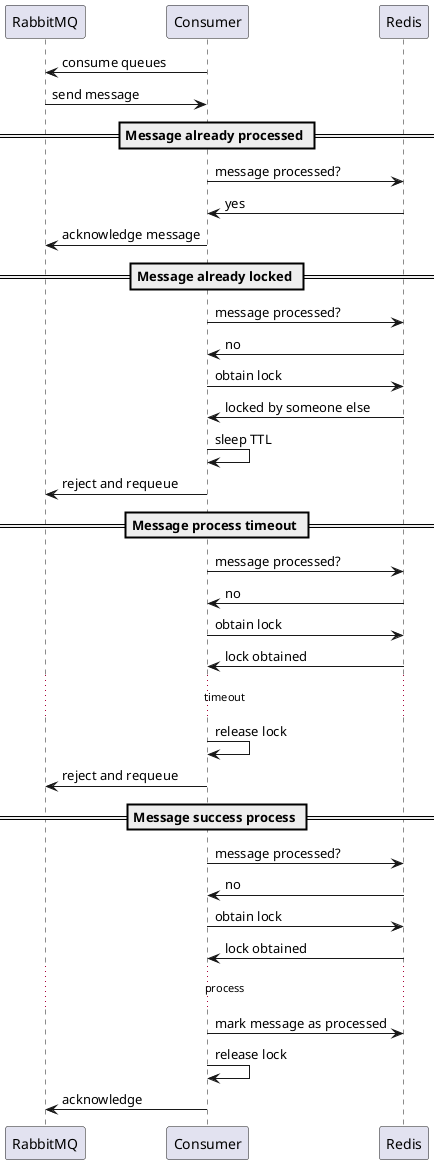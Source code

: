 @startuml
participant RabbitMQ

Consumer -> RabbitMQ: consume queues
RabbitMQ -> Consumer: send message
== Message already processed ==
Consumer -> Redis: message processed?
Redis -> Consumer: yes
Consumer -> RabbitMQ: acknowledge message
== Message already locked ==
Consumer -> Redis: message processed?
Redis -> Consumer: no
Consumer -> Redis: obtain lock
Redis -> Consumer: locked by someone else
Consumer -> Consumer: sleep TTL
Consumer -> RabbitMQ: reject and requeue
== Message process timeout ==
Consumer -> Redis: message processed?
Redis -> Consumer: no
Consumer -> Redis: obtain lock
Redis -> Consumer: lock obtained
...timeout...
Consumer -> Consumer: release lock
Consumer -> RabbitMQ: reject and requeue
== Message success process ==
Consumer -> Redis: message processed?
Redis -> Consumer: no
Consumer -> Redis: obtain lock
Redis -> Consumer: lock obtained
...process...
Consumer -> Redis: mark message as processed
Consumer -> Consumer: release lock
Consumer -> RabbitMQ: acknowledge
@enduml